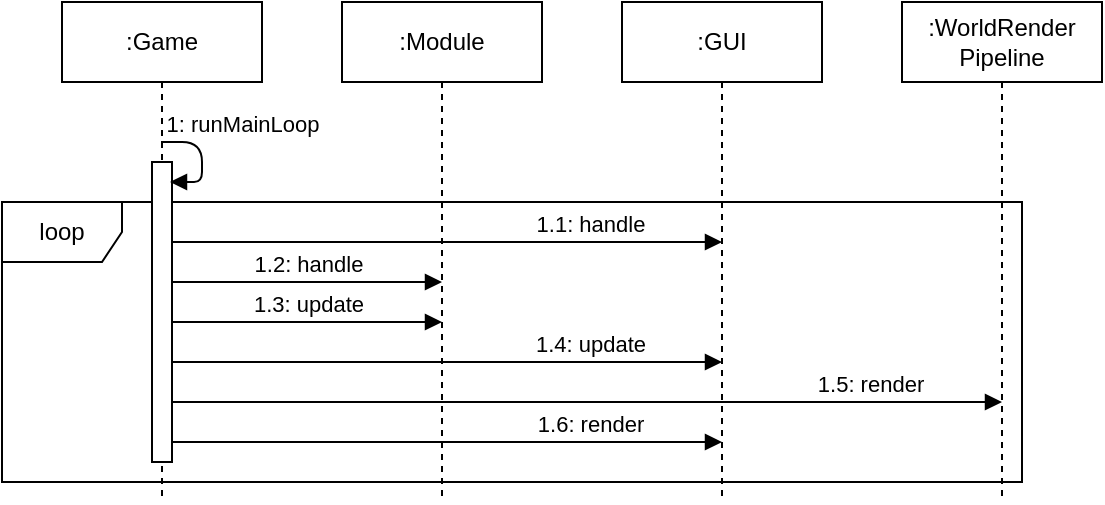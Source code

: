 <mxfile version="14.9.6" type="device"><diagram id="ODRsIb-cKly0Z9J3n5Ep" name="Page-1"><mxGraphModel dx="1422" dy="762" grid="1" gridSize="10" guides="1" tooltips="1" connect="1" arrows="1" fold="1" page="1" pageScale="1" pageWidth="827" pageHeight="1169" math="0" shadow="0"><root><mxCell id="0"/><mxCell id="1" parent="0"/><mxCell id="YKmJMDyrYYEO_3Cx45jq-1" value="loop" style="shape=umlFrame;whiteSpace=wrap;html=1;" parent="1" vertex="1"><mxGeometry x="50" y="140" width="510" height="140" as="geometry"/></mxCell><mxCell id="38AHcEBYPRgZn-qrVZ_x-2" value=":Game" style="shape=umlLifeline;perimeter=lifelinePerimeter;whiteSpace=wrap;html=1;container=1;collapsible=0;recursiveResize=0;outlineConnect=0;" parent="1" vertex="1"><mxGeometry x="80" y="40" width="100" height="250" as="geometry"/></mxCell><mxCell id="38AHcEBYPRgZn-qrVZ_x-7" value="" style="html=1;points=[];perimeter=orthogonalPerimeter;" parent="38AHcEBYPRgZn-qrVZ_x-2" vertex="1"><mxGeometry x="45" y="80" width="10" height="150" as="geometry"/></mxCell><mxCell id="UPK_E2YPi9YmOy6WF7Da-2" value="1: runMainLoop" style="html=1;verticalAlign=bottom;endArrow=block;" edge="1" parent="38AHcEBYPRgZn-qrVZ_x-2"><mxGeometry x="-0.274" y="20" width="80" relative="1" as="geometry"><mxPoint x="49.5" y="70" as="sourcePoint"/><mxPoint x="54" y="90" as="targetPoint"/><Array as="points"><mxPoint x="70" y="70"/><mxPoint x="70" y="90"/></Array><mxPoint as="offset"/></mxGeometry></mxCell><mxCell id="38AHcEBYPRgZn-qrVZ_x-3" value=":Module" style="shape=umlLifeline;perimeter=lifelinePerimeter;whiteSpace=wrap;html=1;container=1;collapsible=0;recursiveResize=0;outlineConnect=0;" parent="1" vertex="1"><mxGeometry x="220" y="40" width="100" height="250" as="geometry"/></mxCell><mxCell id="38AHcEBYPRgZn-qrVZ_x-14" value=":GUI" style="shape=umlLifeline;perimeter=lifelinePerimeter;whiteSpace=wrap;html=1;container=1;collapsible=0;recursiveResize=0;outlineConnect=0;" parent="1" vertex="1"><mxGeometry x="360" y="40" width="100" height="250" as="geometry"/></mxCell><mxCell id="38AHcEBYPRgZn-qrVZ_x-16" value="1.1: handle" style="html=1;verticalAlign=bottom;endArrow=block;" parent="1" edge="1"><mxGeometry x="0.518" width="80" relative="1" as="geometry"><mxPoint x="135" y="160" as="sourcePoint"/><mxPoint x="410" y="160" as="targetPoint"/><Array as="points"/><mxPoint as="offset"/></mxGeometry></mxCell><mxCell id="38AHcEBYPRgZn-qrVZ_x-21" value="1.2: handle" style="html=1;verticalAlign=bottom;endArrow=block;" parent="1" edge="1"><mxGeometry width="80" relative="1" as="geometry"><mxPoint x="135" y="180" as="sourcePoint"/><mxPoint x="270" y="180" as="targetPoint"/><Array as="points"/></mxGeometry></mxCell><mxCell id="38AHcEBYPRgZn-qrVZ_x-22" value="1.3: update" style="html=1;verticalAlign=bottom;endArrow=block;" parent="1" edge="1"><mxGeometry width="80" relative="1" as="geometry"><mxPoint x="135" y="200" as="sourcePoint"/><mxPoint x="270" y="200" as="targetPoint"/><Array as="points"/></mxGeometry></mxCell><mxCell id="38AHcEBYPRgZn-qrVZ_x-23" value="1.4: update" style="html=1;verticalAlign=bottom;endArrow=block;" parent="1" edge="1"><mxGeometry x="0.518" width="80" relative="1" as="geometry"><mxPoint x="135" y="220" as="sourcePoint"/><mxPoint x="410" y="220" as="targetPoint"/><Array as="points"/><mxPoint as="offset"/></mxGeometry></mxCell><mxCell id="38AHcEBYPRgZn-qrVZ_x-24" value=":WorldRender&lt;br&gt;Pipeline" style="shape=umlLifeline;perimeter=lifelinePerimeter;whiteSpace=wrap;html=1;container=1;collapsible=0;recursiveResize=0;outlineConnect=0;" parent="1" vertex="1"><mxGeometry x="500" y="40" width="100" height="250" as="geometry"/></mxCell><mxCell id="38AHcEBYPRgZn-qrVZ_x-26" value="1.5: render" style="html=1;verticalAlign=bottom;endArrow=block;" parent="1" edge="1"><mxGeometry x="0.683" width="80" relative="1" as="geometry"><mxPoint x="135" y="240" as="sourcePoint"/><mxPoint x="550" y="240" as="targetPoint"/><Array as="points"/><mxPoint as="offset"/></mxGeometry></mxCell><mxCell id="38AHcEBYPRgZn-qrVZ_x-28" value="1.6: render" style="html=1;verticalAlign=bottom;endArrow=block;" parent="1" edge="1"><mxGeometry x="0.518" width="80" relative="1" as="geometry"><mxPoint x="135" y="260" as="sourcePoint"/><mxPoint x="410" y="260" as="targetPoint"/><Array as="points"/><mxPoint as="offset"/></mxGeometry></mxCell></root></mxGraphModel></diagram></mxfile>